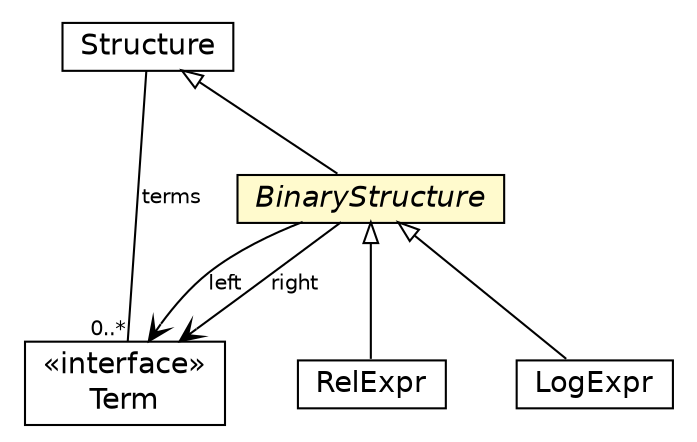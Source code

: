 #!/usr/local/bin/dot
#
# Class diagram 
# Generated by UMLGraph version 5.1 (http://www.umlgraph.org/)
#

digraph G {
	edge [fontname="Helvetica",fontsize=10,labelfontname="Helvetica",labelfontsize=10];
	node [fontname="Helvetica",fontsize=10,shape=plaintext];
	nodesep=0.25;
	ranksep=0.5;
	// jason.asSyntax.Term
	c20579 [label=<<table title="jason.asSyntax.Term" border="0" cellborder="1" cellspacing="0" cellpadding="2" port="p" href="./Term.html">
		<tr><td><table border="0" cellspacing="0" cellpadding="1">
<tr><td align="center" balign="center"> &#171;interface&#187; </td></tr>
<tr><td align="center" balign="center"> Term </td></tr>
		</table></td></tr>
		</table>>, fontname="Helvetica", fontcolor="black", fontsize=14.0];
	// jason.asSyntax.Structure
	c20580 [label=<<table title="jason.asSyntax.Structure" border="0" cellborder="1" cellspacing="0" cellpadding="2" port="p" href="./Structure.html">
		<tr><td><table border="0" cellspacing="0" cellpadding="1">
<tr><td align="center" balign="center"> Structure </td></tr>
		</table></td></tr>
		</table>>, fontname="Helvetica", fontcolor="black", fontsize=14.0];
	// jason.asSyntax.RelExpr
	c20585 [label=<<table title="jason.asSyntax.RelExpr" border="0" cellborder="1" cellspacing="0" cellpadding="2" port="p" href="./RelExpr.html">
		<tr><td><table border="0" cellspacing="0" cellpadding="1">
<tr><td align="center" balign="center"> RelExpr </td></tr>
		</table></td></tr>
		</table>>, fontname="Helvetica", fontcolor="black", fontsize=14.0];
	// jason.asSyntax.LogExpr
	c20599 [label=<<table title="jason.asSyntax.LogExpr" border="0" cellborder="1" cellspacing="0" cellpadding="2" port="p" href="./LogExpr.html">
		<tr><td><table border="0" cellspacing="0" cellpadding="1">
<tr><td align="center" balign="center"> LogExpr </td></tr>
		</table></td></tr>
		</table>>, fontname="Helvetica", fontcolor="black", fontsize=14.0];
	// jason.asSyntax.BinaryStructure
	c20609 [label=<<table title="jason.asSyntax.BinaryStructure" border="0" cellborder="1" cellspacing="0" cellpadding="2" port="p" bgcolor="lemonChiffon" href="./BinaryStructure.html">
		<tr><td><table border="0" cellspacing="0" cellpadding="1">
<tr><td align="center" balign="center"><font face="Helvetica-Oblique"> BinaryStructure </font></td></tr>
		</table></td></tr>
		</table>>, fontname="Helvetica", fontcolor="black", fontsize=14.0];
	// jason.asSyntax.Structure COMPOSED jason.asSyntax.Term
	c20580:p -> c20579:p [taillabel="", label="terms", headlabel="0..*", fontname="Helvetica", fontcolor="black", fontsize=10.0, color="black", arrowhead=none, arrowtail=diamond];
	//jason.asSyntax.RelExpr extends jason.asSyntax.BinaryStructure
	c20609:p -> c20585:p [dir=back,arrowtail=empty];
	//jason.asSyntax.LogExpr extends jason.asSyntax.BinaryStructure
	c20609:p -> c20599:p [dir=back,arrowtail=empty];
	//jason.asSyntax.BinaryStructure extends jason.asSyntax.Structure
	c20580:p -> c20609:p [dir=back,arrowtail=empty];
	// jason.asSyntax.BinaryStructure NAVASSOC jason.asSyntax.Term
	c20609:p -> c20579:p [taillabel="", label="left", headlabel="", fontname="Helvetica", fontcolor="black", fontsize=10.0, color="black", arrowhead=open];
	// jason.asSyntax.BinaryStructure NAVASSOC jason.asSyntax.Term
	c20609:p -> c20579:p [taillabel="", label="right", headlabel="", fontname="Helvetica", fontcolor="black", fontsize=10.0, color="black", arrowhead=open];
}

